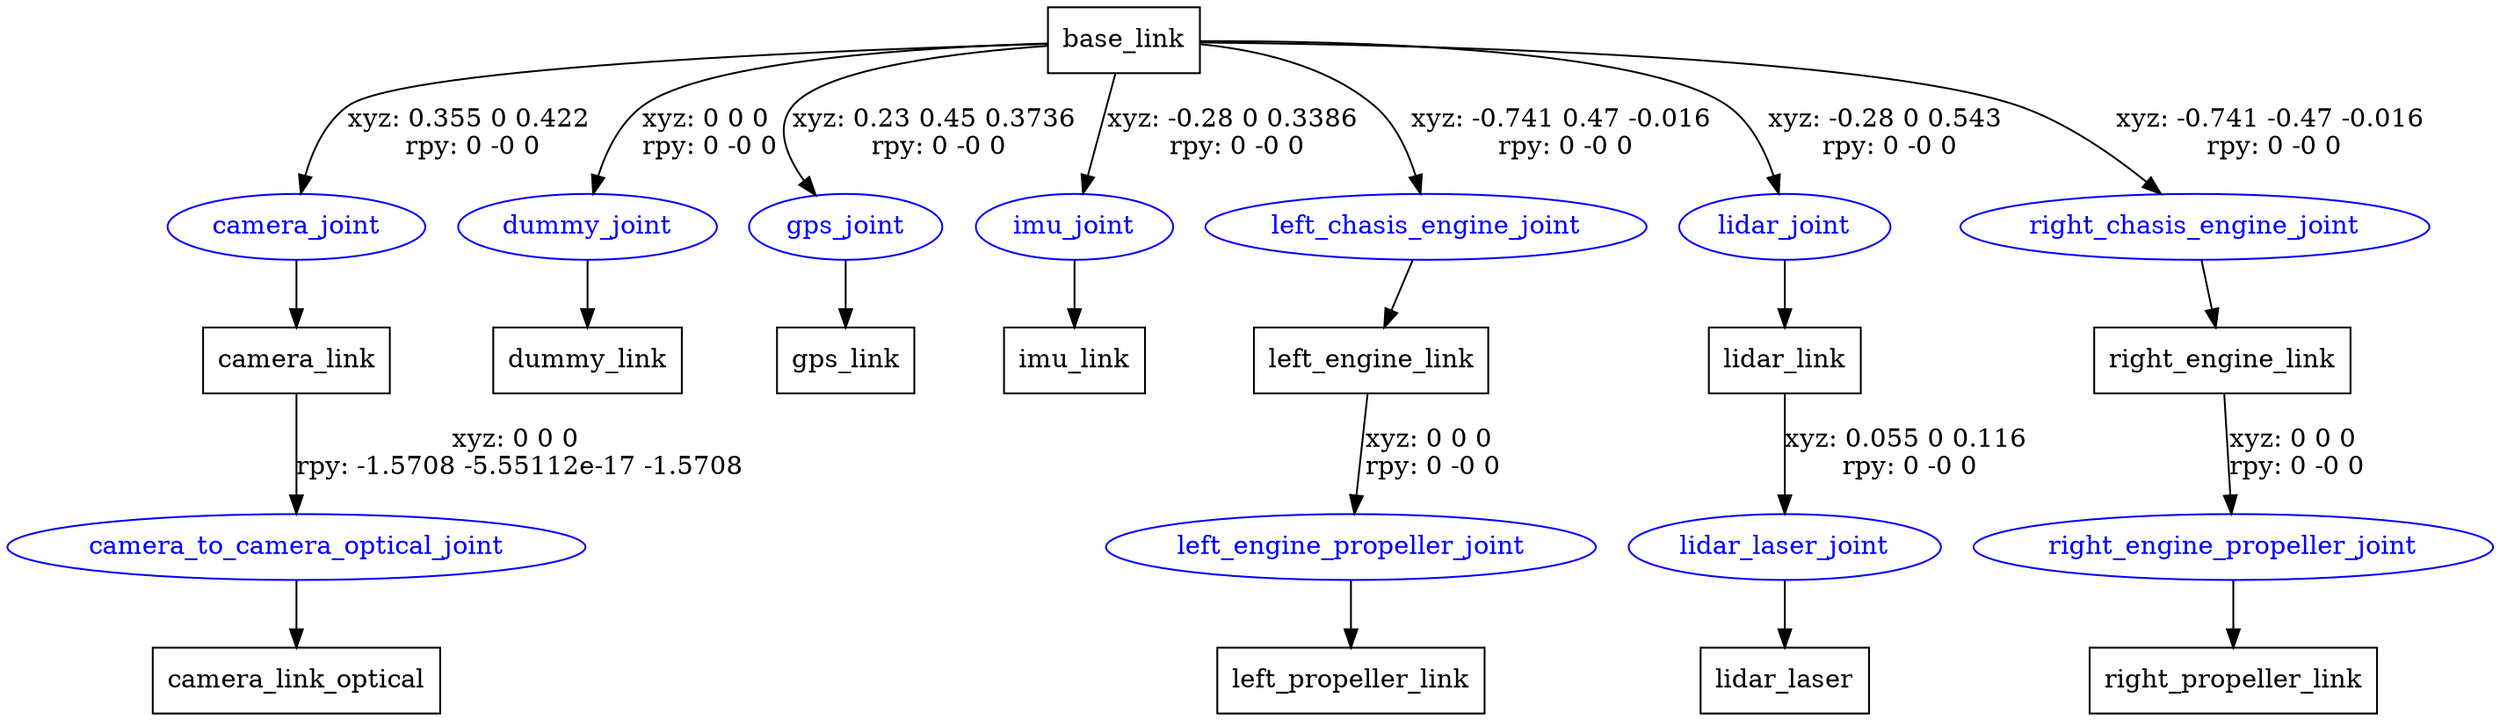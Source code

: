 digraph G {
node [shape=box];
"base_link" [label="base_link"];
"camera_link" [label="camera_link"];
"camera_link_optical" [label="camera_link_optical"];
"dummy_link" [label="dummy_link"];
"gps_link" [label="gps_link"];
"imu_link" [label="imu_link"];
"left_engine_link" [label="left_engine_link"];
"left_propeller_link" [label="left_propeller_link"];
"lidar_link" [label="lidar_link"];
"lidar_laser" [label="lidar_laser"];
"right_engine_link" [label="right_engine_link"];
"right_propeller_link" [label="right_propeller_link"];
node [shape=ellipse, color=blue, fontcolor=blue];
"base_link" -> "camera_joint" [label="xyz: 0.355 0 0.422 \nrpy: 0 -0 0"]
"camera_joint" -> "camera_link"
"camera_link" -> "camera_to_camera_optical_joint" [label="xyz: 0 0 0 \nrpy: -1.5708 -5.55112e-17 -1.5708"]
"camera_to_camera_optical_joint" -> "camera_link_optical"
"base_link" -> "dummy_joint" [label="xyz: 0 0 0 \nrpy: 0 -0 0"]
"dummy_joint" -> "dummy_link"
"base_link" -> "gps_joint" [label="xyz: 0.23 0.45 0.3736 \nrpy: 0 -0 0"]
"gps_joint" -> "gps_link"
"base_link" -> "imu_joint" [label="xyz: -0.28 0 0.3386 \nrpy: 0 -0 0"]
"imu_joint" -> "imu_link"
"base_link" -> "left_chasis_engine_joint" [label="xyz: -0.741 0.47 -0.016 \nrpy: 0 -0 0"]
"left_chasis_engine_joint" -> "left_engine_link"
"left_engine_link" -> "left_engine_propeller_joint" [label="xyz: 0 0 0 \nrpy: 0 -0 0"]
"left_engine_propeller_joint" -> "left_propeller_link"
"base_link" -> "lidar_joint" [label="xyz: -0.28 0 0.543 \nrpy: 0 -0 0"]
"lidar_joint" -> "lidar_link"
"lidar_link" -> "lidar_laser_joint" [label="xyz: 0.055 0 0.116 \nrpy: 0 -0 0"]
"lidar_laser_joint" -> "lidar_laser"
"base_link" -> "right_chasis_engine_joint" [label="xyz: -0.741 -0.47 -0.016 \nrpy: 0 -0 0"]
"right_chasis_engine_joint" -> "right_engine_link"
"right_engine_link" -> "right_engine_propeller_joint" [label="xyz: 0 0 0 \nrpy: 0 -0 0"]
"right_engine_propeller_joint" -> "right_propeller_link"
}
